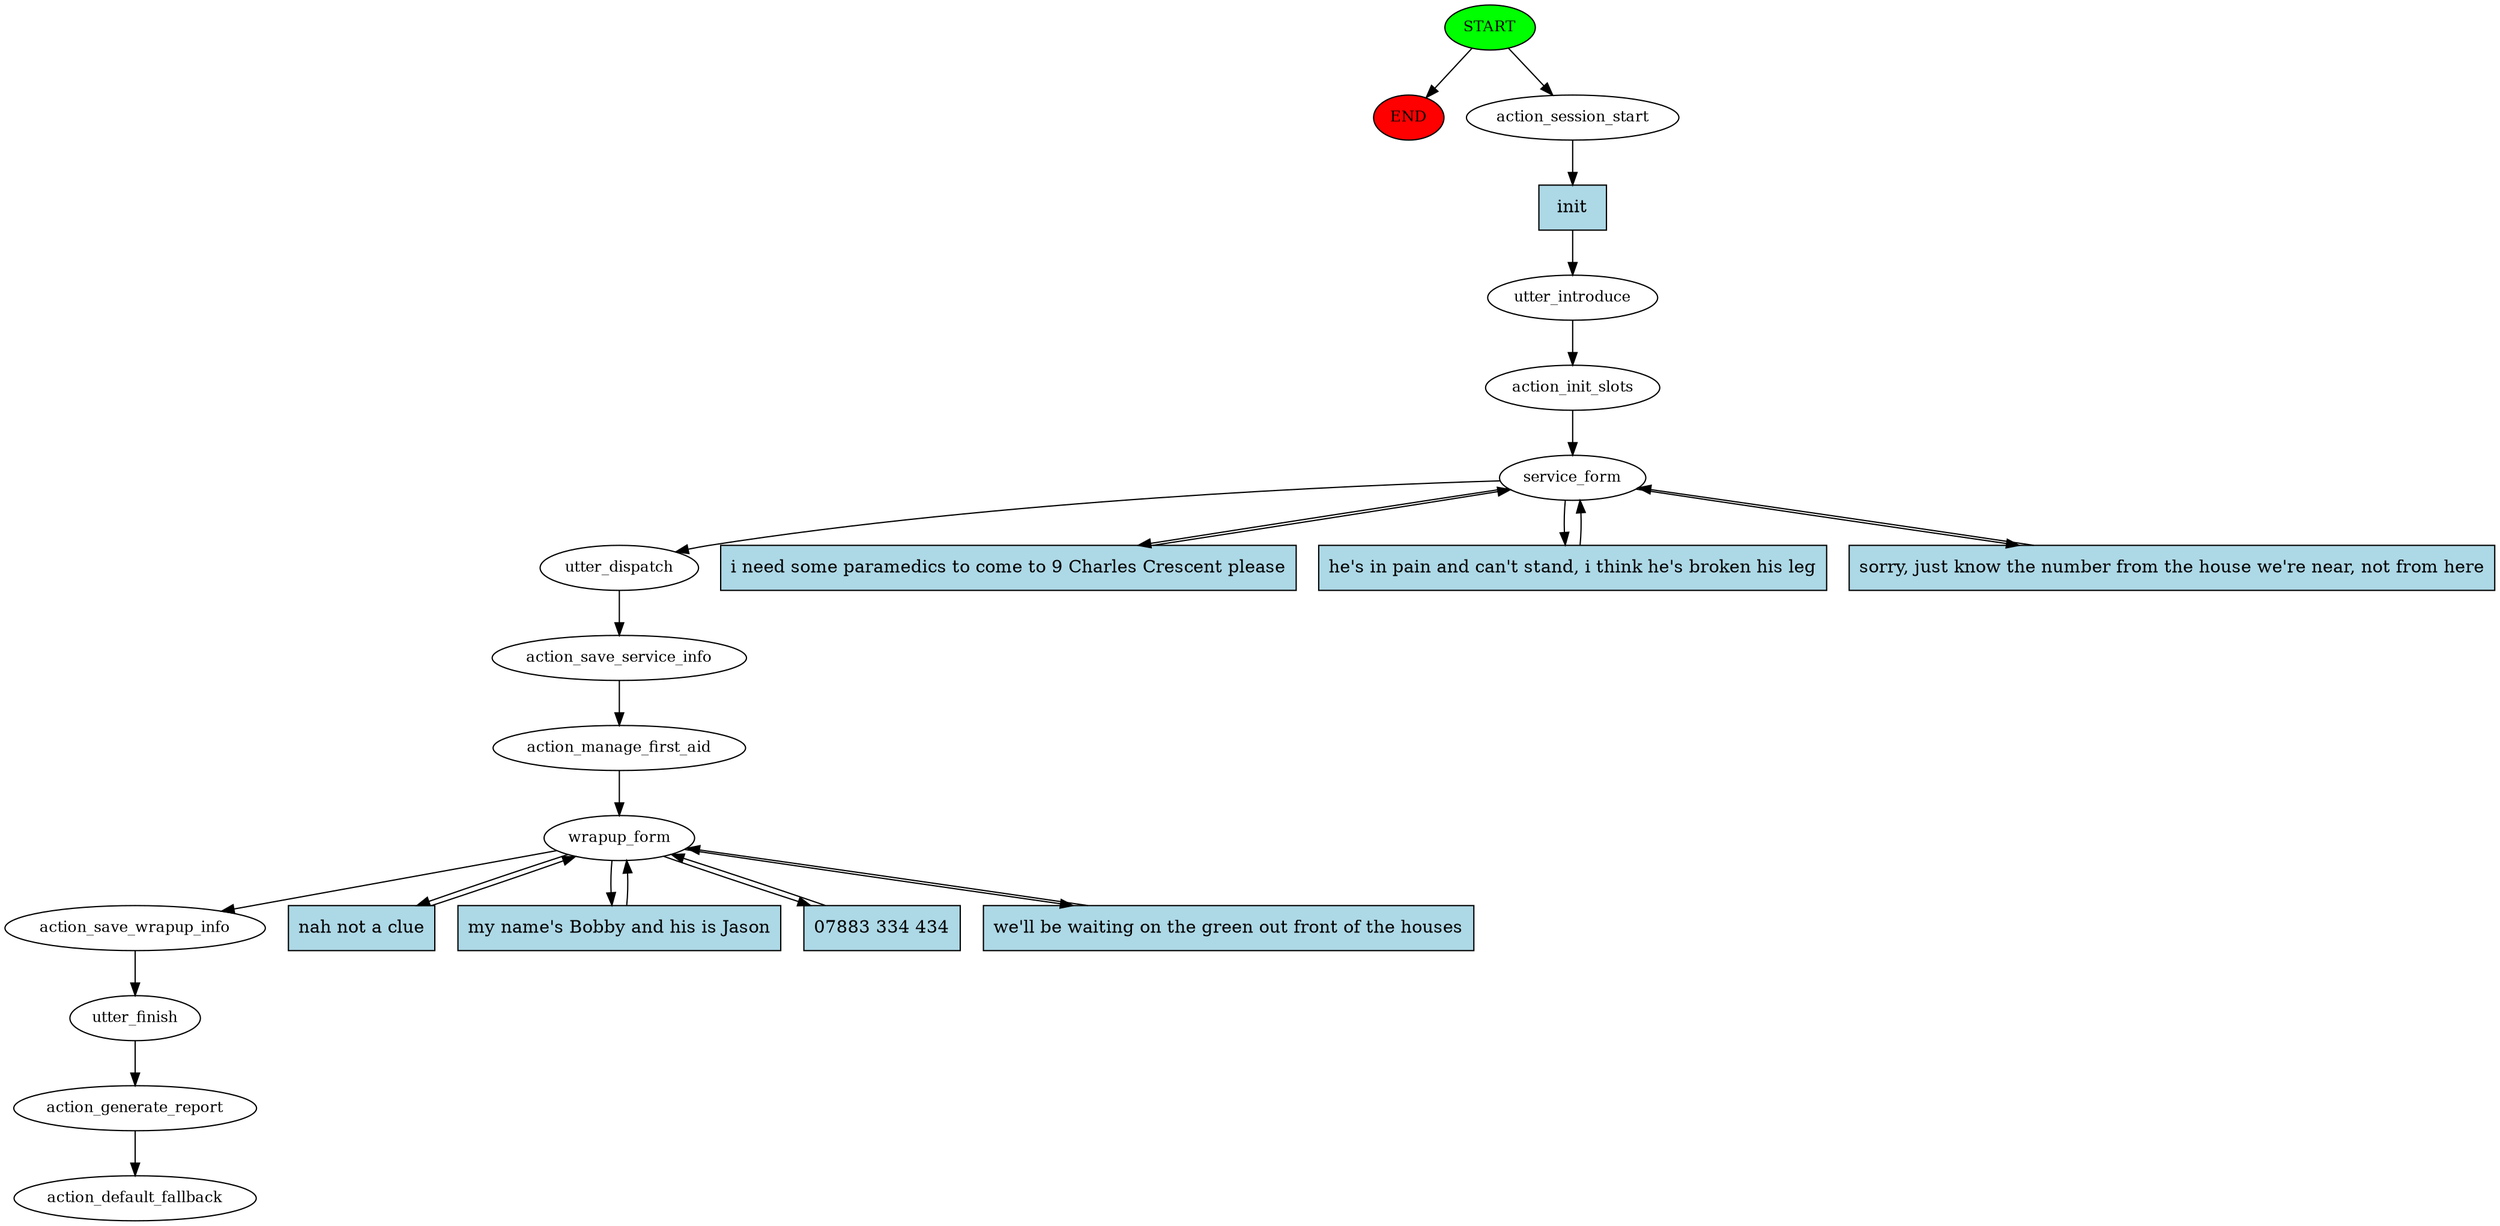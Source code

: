 digraph  {
0 [class="start active", fillcolor=green, fontsize=12, label=START, style=filled];
"-1" [class=end, fillcolor=red, fontsize=12, label=END, style=filled];
1 [class=active, fontsize=12, label=action_session_start];
2 [class=active, fontsize=12, label=utter_introduce];
3 [class=active, fontsize=12, label=action_init_slots];
4 [class=active, fontsize=12, label=service_form];
9 [class=active, fontsize=12, label=utter_dispatch];
10 [class=active, fontsize=12, label=action_save_service_info];
11 [class=active, fontsize=12, label=action_manage_first_aid];
12 [class=active, fontsize=12, label=wrapup_form];
17 [class=active, fontsize=12, label=action_save_wrapup_info];
18 [class=active, fontsize=12, label=utter_finish];
19 [class=active, fontsize=12, label=action_generate_report];
20 [class="dashed active", fontsize=12, label=action_default_fallback];
21 [class="intent active", fillcolor=lightblue, label=init, shape=rect, style=filled];
22 [class="intent active", fillcolor=lightblue, label="i need some paramedics to come to 9 Charles Crescent please", shape=rect, style=filled];
23 [class="intent active", fillcolor=lightblue, label="he's in pain and can't stand, i think he's broken his leg", shape=rect, style=filled];
24 [class="intent active", fillcolor=lightblue, label="sorry, just know the number from the house we're near, not from here", shape=rect, style=filled];
25 [class="intent active", fillcolor=lightblue, label="nah not a clue", shape=rect, style=filled];
26 [class="intent active", fillcolor=lightblue, label="my name's Bobby and his is Jason", shape=rect, style=filled];
27 [class="intent active", fillcolor=lightblue, label="07883 334 434", shape=rect, style=filled];
28 [class="intent active", fillcolor=lightblue, label="we'll be waiting on the green out front of the houses", shape=rect, style=filled];
0 -> "-1"  [class="", key=NONE, label=""];
0 -> 1  [class=active, key=NONE, label=""];
1 -> 21  [class=active, key=0];
2 -> 3  [class=active, key=NONE, label=""];
3 -> 4  [class=active, key=NONE, label=""];
4 -> 9  [class=active, key=NONE, label=""];
4 -> 22  [class=active, key=0];
4 -> 23  [class=active, key=0];
4 -> 24  [class=active, key=0];
9 -> 10  [class=active, key=NONE, label=""];
10 -> 11  [class=active, key=NONE, label=""];
11 -> 12  [class=active, key=NONE, label=""];
12 -> 17  [class=active, key=NONE, label=""];
12 -> 25  [class=active, key=0];
12 -> 26  [class=active, key=0];
12 -> 27  [class=active, key=0];
12 -> 28  [class=active, key=0];
17 -> 18  [class=active, key=NONE, label=""];
18 -> 19  [class=active, key=NONE, label=""];
19 -> 20  [class=active, key=NONE, label=""];
21 -> 2  [class=active, key=0];
22 -> 4  [class=active, key=0];
23 -> 4  [class=active, key=0];
24 -> 4  [class=active, key=0];
25 -> 12  [class=active, key=0];
26 -> 12  [class=active, key=0];
27 -> 12  [class=active, key=0];
28 -> 12  [class=active, key=0];
}
